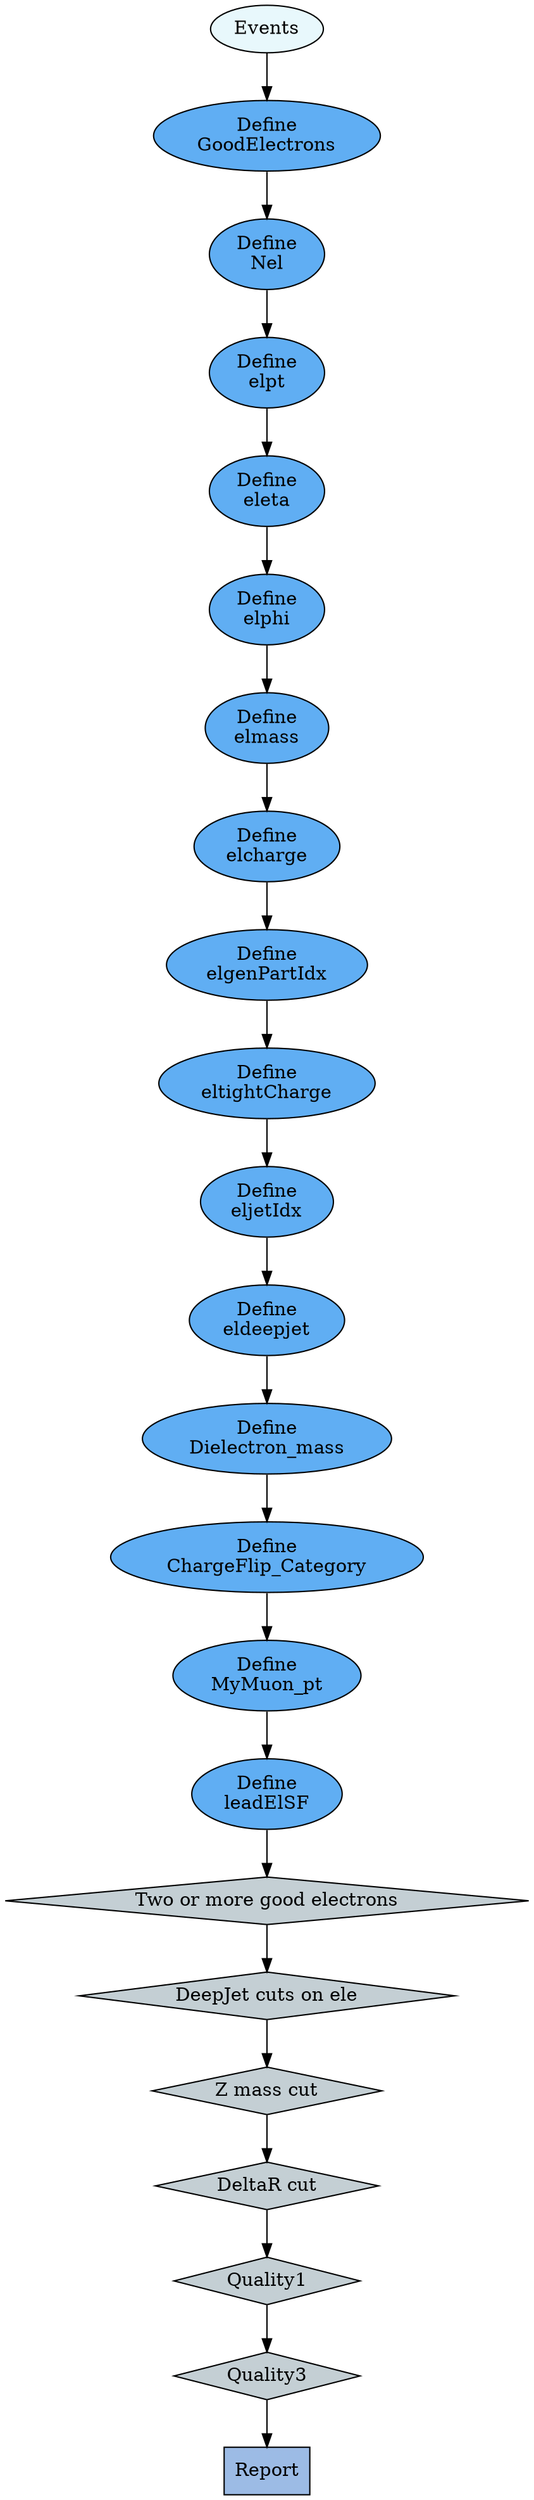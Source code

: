 digraph {
	23 [label="Report", style="filled", fillcolor="#9cbbe5", shape="box"];
	22 [label="Quality3", style="filled", fillcolor="#c4cfd4", shape="diamond"];
	21 [label="Quality1", style="filled", fillcolor="#c4cfd4", shape="diamond"];
	20 [label="DeltaR cut", style="filled", fillcolor="#c4cfd4", shape="diamond"];
	19 [label="Z mass cut", style="filled", fillcolor="#c4cfd4", shape="diamond"];
	18 [label="DeepJet cuts on ele", style="filled", fillcolor="#c4cfd4", shape="diamond"];
	2 [label="Two or more good electrons", style="filled", fillcolor="#c4cfd4", shape="diamond"];
	3 [label="Define
leadElSF", style="filled", fillcolor="#60aef3", shape="oval"];
	4 [label="Define
MyMuon_pt", style="filled", fillcolor="#60aef3", shape="oval"];
	5 [label="Define
ChargeFlip_Category", style="filled", fillcolor="#60aef3", shape="oval"];
	6 [label="Define
Dielectron_mass", style="filled", fillcolor="#60aef3", shape="oval"];
	7 [label="Define
eldeepjet", style="filled", fillcolor="#60aef3", shape="oval"];
	8 [label="Define
eljetIdx", style="filled", fillcolor="#60aef3", shape="oval"];
	9 [label="Define
eltightCharge", style="filled", fillcolor="#60aef3", shape="oval"];
	10 [label="Define
elgenPartIdx", style="filled", fillcolor="#60aef3", shape="oval"];
	11 [label="Define
elcharge", style="filled", fillcolor="#60aef3", shape="oval"];
	12 [label="Define
elmass", style="filled", fillcolor="#60aef3", shape="oval"];
	13 [label="Define
elphi", style="filled", fillcolor="#60aef3", shape="oval"];
	14 [label="Define
eleta", style="filled", fillcolor="#60aef3", shape="oval"];
	15 [label="Define
elpt", style="filled", fillcolor="#60aef3", shape="oval"];
	16 [label="Define
Nel", style="filled", fillcolor="#60aef3", shape="oval"];
	17 [label="Define
GoodElectrons", style="filled", fillcolor="#60aef3", shape="oval"];
	0 [label="Events", style="filled", fillcolor="#e8f8fc", shape="oval"];
	22 -> 23;
	21 -> 22;
	20 -> 21;
	19 -> 20;
	18 -> 19;
	2 -> 18;
	3 -> 2;
	4 -> 3;
	5 -> 4;
	6 -> 5;
	7 -> 6;
	8 -> 7;
	9 -> 8;
	10 -> 9;
	11 -> 10;
	12 -> 11;
	13 -> 12;
	14 -> 13;
	15 -> 14;
	16 -> 15;
	17 -> 16;
	0 -> 17;
}